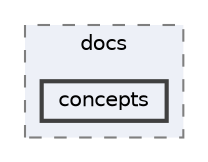 digraph "external/reflect-cpp/docs/concepts"
{
 // LATEX_PDF_SIZE
  bgcolor="transparent";
  edge [fontname=Helvetica,fontsize=10,labelfontname=Helvetica,labelfontsize=10];
  node [fontname=Helvetica,fontsize=10,shape=box,height=0.2,width=0.4];
  compound=true
  subgraph clusterdir_a3ee9bc60eb4fb71bcdf41cb201a0ac6 {
    graph [ bgcolor="#edf0f7", pencolor="grey50", label="docs", fontname=Helvetica,fontsize=10 style="filled,dashed", URL="dir_a3ee9bc60eb4fb71bcdf41cb201a0ac6.html",tooltip=""]
  dir_4fada7b6f357e6108acda661589201b0 [label="concepts", fillcolor="#edf0f7", color="grey25", style="filled,bold", URL="dir_4fada7b6f357e6108acda661589201b0.html",tooltip=""];
  }
}

